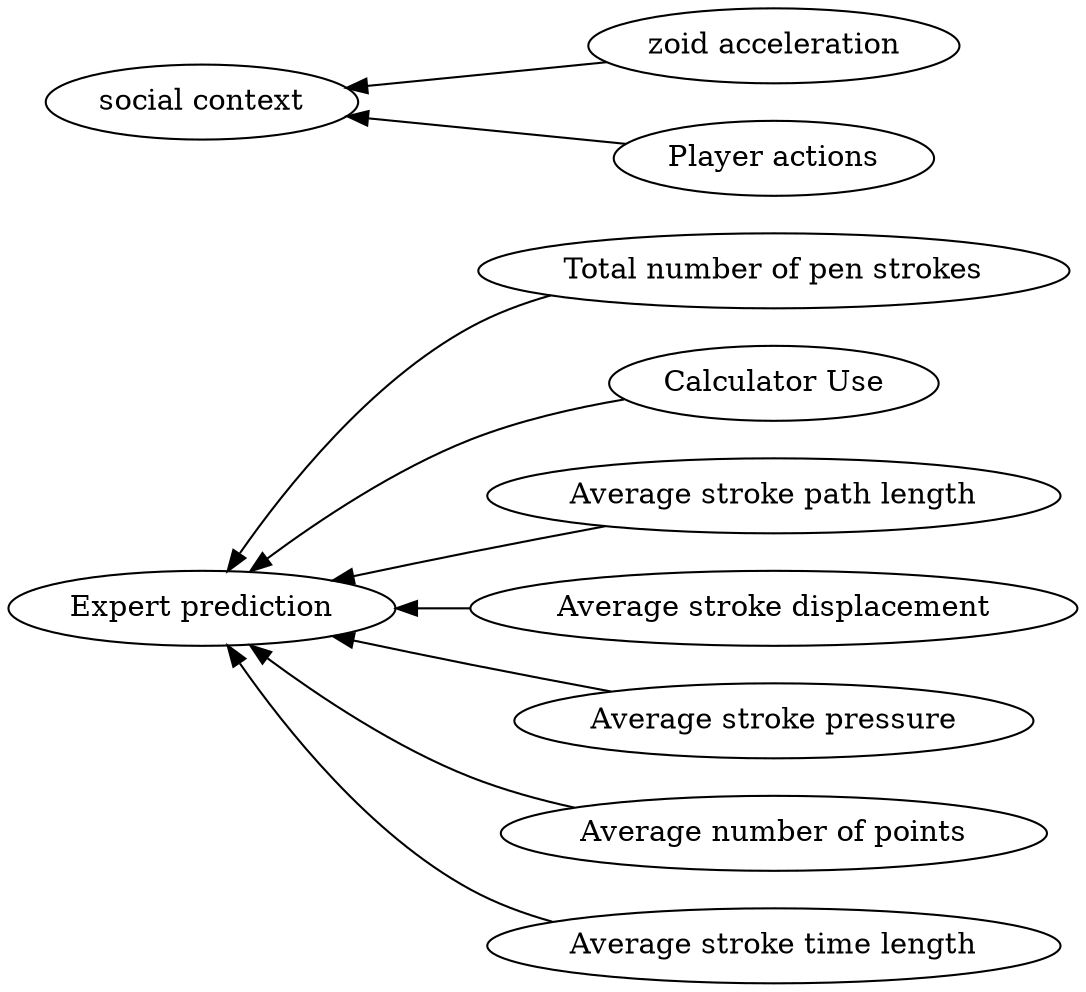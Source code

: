 digraph Test {
	rankdir=RL
	size="10,10"
	overlap=false
	splines=true
	{rank=same; "Total number of pen strokes" "zoid acceleration" "Player actions" "Calculator Use" "Average stroke path length" "Average stroke displacement" "Average stroke pressure" "Average number of points" "Average stroke time length";}
	{rank=same; "social context" "Expert prediction";}
	"Calculator Use" [href="https://scholar.google.com/scholar?hl=en&q=Expertise%20estimation%20based%20on%20simple%20multimodal%20features" target=_blank]
	"Calculator Use" -> "Expert prediction"
	"Total number of pen strokes" [href="https://scholar.google.com/scholar?hl=en&q=Expertise%20estimation%20based%20on%20simple%20multimodal%20features" target=_blank]
	"Total number of pen strokes" -> "Expert prediction"
	"Average number of points" [href="https://scholar.google.com/scholar?hl=en&q=Expertise%20estimation%20based%20on%20simple%20multimodal%20features" target=_blank]
	"Average number of points" -> "Expert prediction"
	"Average stroke time length" [href="https://scholar.google.com/scholar?hl=en&q=Expertise%20estimation%20based%20on%20simple%20multimodal%20features" target=_blank]
	"Average stroke time length" -> "Expert prediction"
	"Average stroke path length" [href="https://scholar.google.com/scholar?hl=en&q=Expertise%20estimation%20based%20on%20simple%20multimodal%20features" target=_blank]
	"Average stroke path length" -> "Expert prediction"
	"Average stroke displacement" [href="https://scholar.google.com/scholar?hl=en&q=Expertise%20estimation%20based%20on%20simple%20multimodal%20features" target=_blank]
	"Average stroke displacement" -> "Expert prediction"
	"Average stroke pressure" [href="https://scholar.google.com/scholar?hl=en&q=Expertise%20estimation%20based%20on%20simple%20multimodal%20features" target=_blank]
	"Average stroke pressure" -> "Expert prediction"
	"Player actions" [href="https://scholar.google.com/scholar?hl=en&q=Gaze%20quality%20assisted%20automatic%20recognition%20of%20social%20contexts%20in%20collaborative%20Tetris" target=_blank]
	"Player actions" -> "social context"
	"zoid acceleration" [href="https://scholar.google.com/scholar?hl=en&q=Gaze%20quality%20assisted%20automatic%20recognition%20of%20social%20contexts%20in%20collaborative%20Tetris" target=_blank]
	"zoid acceleration" -> "social context"
}
